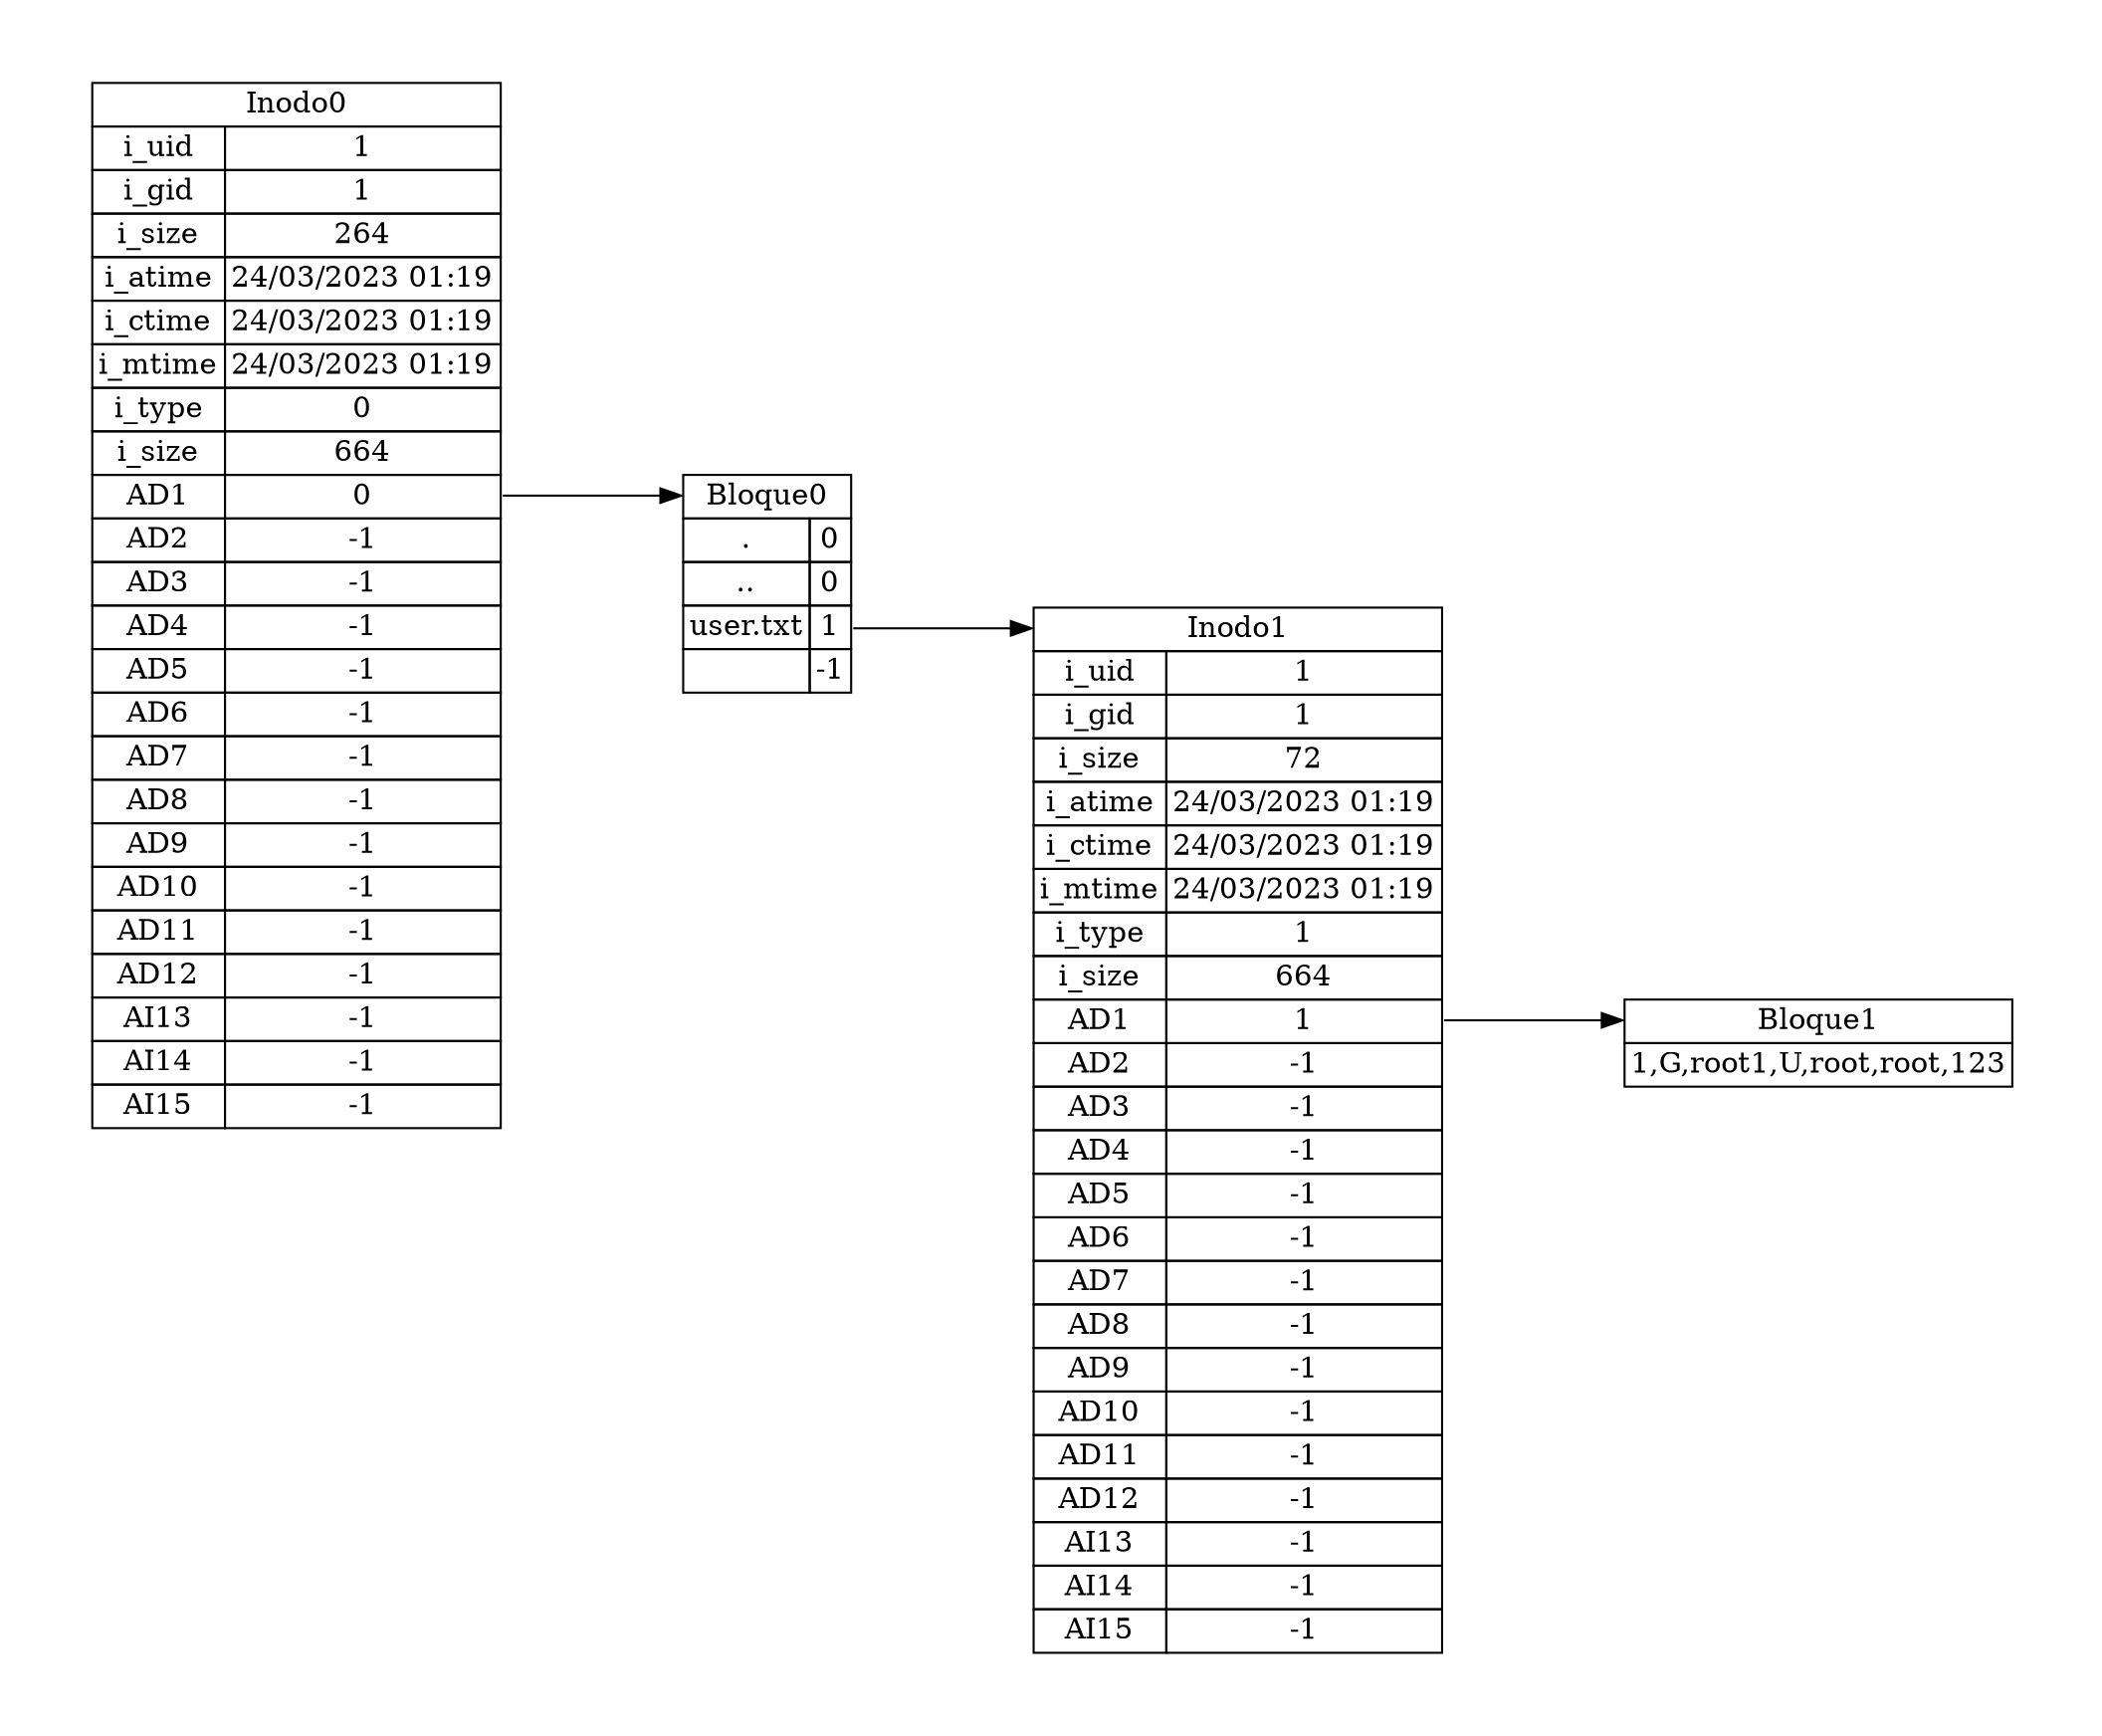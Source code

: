 digraph H {
graph [pad="0.5", nodesep="0.5", ranksep="1"];
node [shape=plaintext]
rankdir=LR;

Inodo0[
label=<
<table  border="0" cellborder="1" cellspacing="0">
<tr><td colspan="2" port='0'>Inodo0</td></tr>
<tr><td>i_uid</td><td>1</td></tr>
<tr><td>i_gid</td><td>1</td></tr>
<tr><td>i_size</td><td>264</td></tr>
<tr><td>i_atime</td><td>24/03/2023 01:19</td></tr>
<tr><td>i_ctime</td><td>24/03/2023 01:19</td></tr>
<tr><td>i_mtime</td><td>24/03/2023 01:19</td></tr>
<tr><td>i_type</td><td>0</td></tr>
<tr><td>i_size</td><td>664</td></tr>
<tr><td>AD1</td><td port='1'>0</td></tr>
<tr><td>AD2</td><td port='2'>-1</td></tr>
<tr><td>AD3</td><td port='3'>-1</td></tr>
<tr><td>AD4</td><td port='4'>-1</td></tr>
<tr><td>AD5</td><td port='5'>-1</td></tr>
<tr><td>AD6</td><td port='6'>-1</td></tr>
<tr><td>AD7</td><td port='7'>-1</td></tr>
<tr><td>AD8</td><td port='8'>-1</td></tr>
<tr><td>AD9</td><td port='9'>-1</td></tr>
<tr><td>AD10</td><td port='10'>-1</td></tr>
<tr><td>AD11</td><td port='11'>-1</td></tr>
<tr><td>AD12</td><td port='12'>-1</td></tr>
<tr><td>AI13</td><td port='13'>-1</td></tr>
<tr><td>AI14</td><td port='14'>-1</td></tr>
<tr><td>AI15</td><td port='15'>-1</td></tr>
</table>
>];

Inodo0:1-> Bloque0:0;

Bloque0[
label=<
<table  border="0" cellborder="1" cellspacing="0">
<tr><td colspan="2" port='0'>Bloque0</td></tr>
<tr><td>.</td><td port='0'>0</td></tr>
<tr><td>..</td><td port='1'>0</td></tr>
<tr><td>user.txt</td><td port='2'>1</td></tr>
<tr><td></td><td port='3'>-1</td></tr>
</table>
>];

Bloque0:2 -> Inodo1:0;

Inodo1[
label=<
<table  border="0" cellborder="1" cellspacing="0">
<tr><td colspan="2" port='0'>Inodo1</td></tr>
<tr><td>i_uid</td><td>1</td></tr>
<tr><td>i_gid</td><td>1</td></tr>
<tr><td>i_size</td><td>72</td></tr>
<tr><td>i_atime</td><td>24/03/2023 01:19</td></tr>
<tr><td>i_ctime</td><td>24/03/2023 01:19</td></tr>
<tr><td>i_mtime</td><td>24/03/2023 01:19</td></tr>
<tr><td>i_type</td><td>1</td></tr>
<tr><td>i_size</td><td>664</td></tr>
<tr><td>AD1</td><td port='1'>1</td></tr>
<tr><td>AD2</td><td port='2'>-1</td></tr>
<tr><td>AD3</td><td port='3'>-1</td></tr>
<tr><td>AD4</td><td port='4'>-1</td></tr>
<tr><td>AD5</td><td port='5'>-1</td></tr>
<tr><td>AD6</td><td port='6'>-1</td></tr>
<tr><td>AD7</td><td port='7'>-1</td></tr>
<tr><td>AD8</td><td port='8'>-1</td></tr>
<tr><td>AD9</td><td port='9'>-1</td></tr>
<tr><td>AD10</td><td port='10'>-1</td></tr>
<tr><td>AD11</td><td port='11'>-1</td></tr>
<tr><td>AD12</td><td port='12'>-1</td></tr>
<tr><td>AI13</td><td port='13'>-1</td></tr>
<tr><td>AI14</td><td port='14'>-1</td></tr>
<tr><td>AI15</td><td port='15'>-1</td></tr>
</table>
>];

Inodo1:1-> Bloque1:0;

Bloque1[
label=<
<table  border="0" cellborder="1" cellspacing="0">
<tr><td colspan="1" port='0'>Bloque1</td></tr>
<tr><td>1,G,root1,U,root,root,123</td></tr>
</table>
>];


}